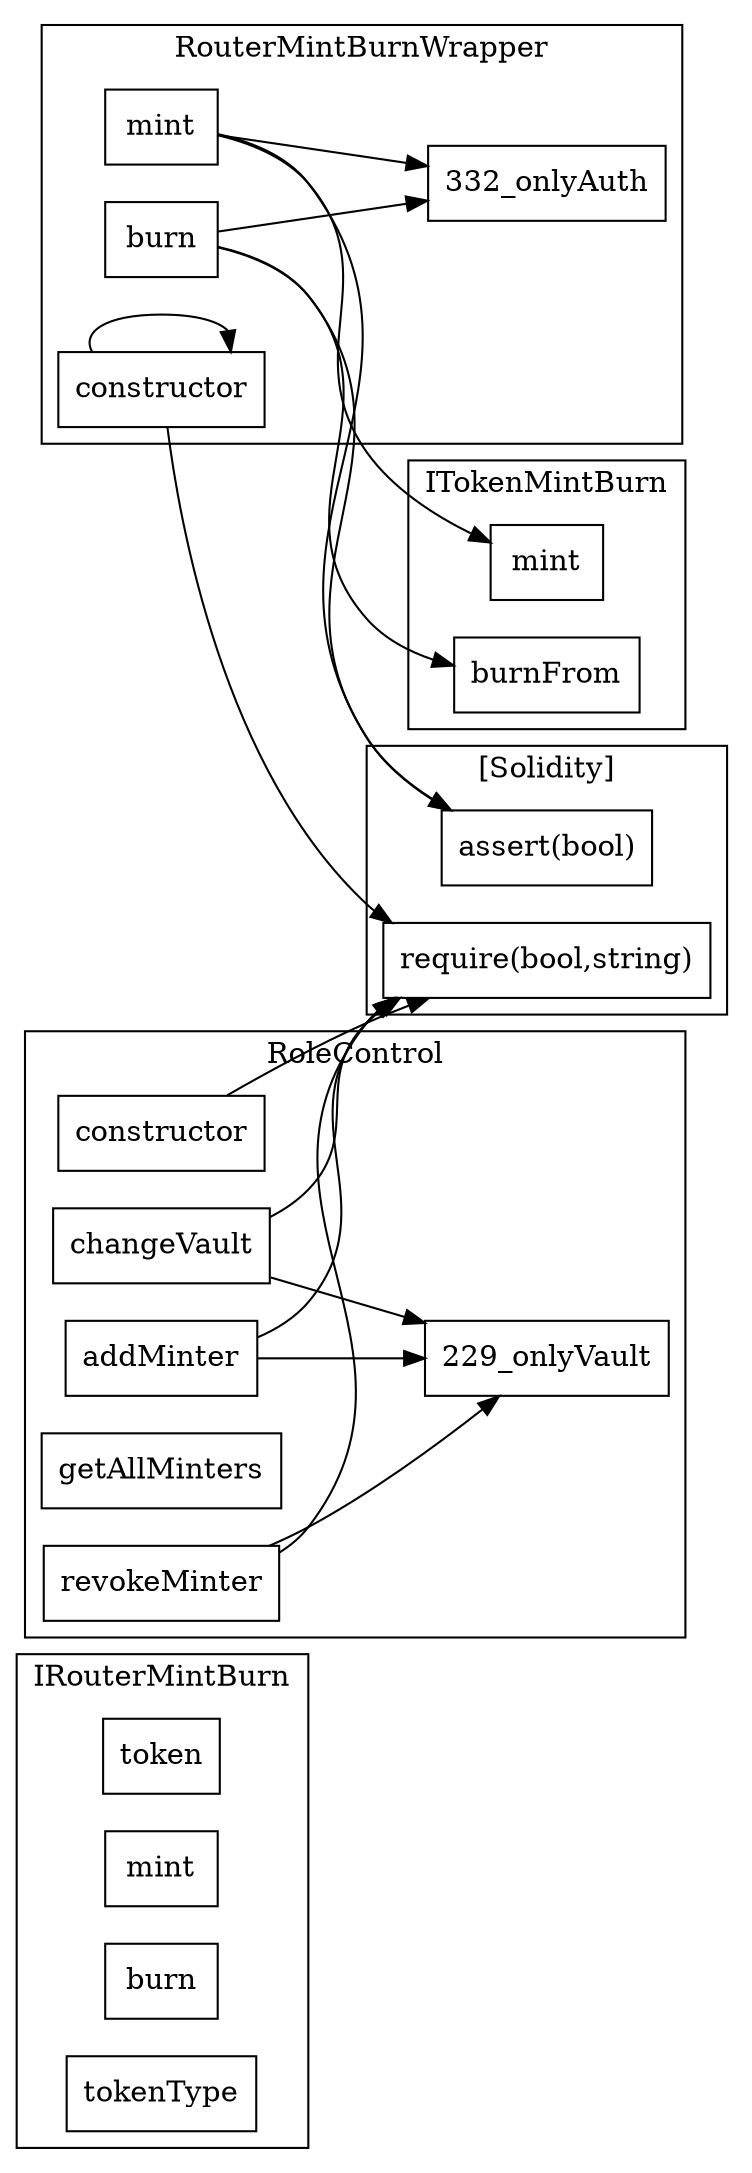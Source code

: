 strict digraph {
rankdir="LR"
node [shape=box]
subgraph cluster_50_IRouterMintBurn {
label = "IRouterMintBurn"
"50_token" [label="token"]
"50_mint" [label="mint"]
"50_burn" [label="burn"]
"50_tokenType" [label="tokenType"]
}subgraph cluster_20_ITokenMintBurn {
label = "ITokenMintBurn"
"20_mint" [label="mint"]
"20_burnFrom" [label="burnFrom"]
}subgraph cluster_229_RoleControl {
label = "RoleControl"
"229_constructor" [label="constructor"]
"229_addMinter" [label="addMinter"]
"229_revokeMinter" [label="revokeMinter"]
"229_getAllMinters" [label="getAllMinters"]
"229_changeVault" [label="changeVault"]
"229_changeVault" -> "229_onlyVault"
"229_revokeMinter" -> "229_onlyVault"
"229_addMinter" -> "229_onlyVault"
}subgraph cluster_332_RouterMintBurnWrapper {
label = "RouterMintBurnWrapper"
"332_burn" [label="burn"]
"332_constructor" [label="constructor"]
"332_mint" [label="mint"]
"332_mint" -> "332_onlyAuth"
"332_burn" -> "332_onlyAuth"
"332_constructor" -> "332_constructor"
}subgraph cluster_solidity {
label = "[Solidity]"
"require(bool,string)" 
"assert(bool)" 
"229_revokeMinter" -> "require(bool,string)"
"229_addMinter" -> "require(bool,string)"
"229_changeVault" -> "require(bool,string)"
"229_constructor" -> "require(bool,string)"
"332_mint" -> "assert(bool)"
"332_burn" -> "assert(bool)"
"332_constructor" -> "require(bool,string)"
}"332_mint" -> "20_mint"
"332_burn" -> "20_burnFrom"
}
